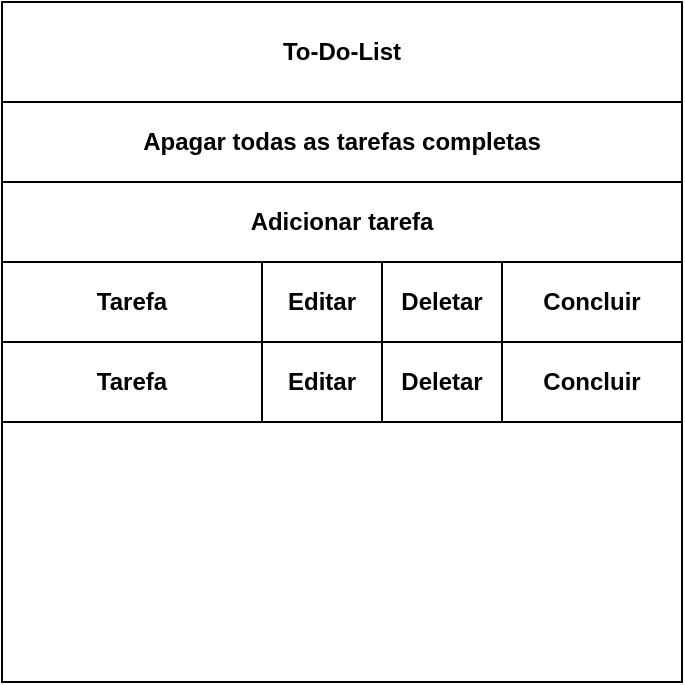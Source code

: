 <mxfile version="24.2.5" type="device">
  <diagram name="Página-1" id="EtnavGJa80yb3m-YHCb7">
    <mxGraphModel dx="1050" dy="621" grid="1" gridSize="10" guides="1" tooltips="1" connect="1" arrows="1" fold="1" page="1" pageScale="1" pageWidth="827" pageHeight="1169" math="0" shadow="0">
      <root>
        <mxCell id="0" />
        <mxCell id="1" parent="0" />
        <mxCell id="usqIkJ87GHKA2CY-LdW_-3" value="" style="whiteSpace=wrap;html=1;aspect=fixed;" vertex="1" parent="1">
          <mxGeometry x="270" y="180" width="340" height="340" as="geometry" />
        </mxCell>
        <mxCell id="usqIkJ87GHKA2CY-LdW_-4" value="&lt;b&gt;To-Do-List&lt;/b&gt;" style="rounded=0;whiteSpace=wrap;html=1;" vertex="1" parent="1">
          <mxGeometry x="270" y="180" width="340" height="50" as="geometry" />
        </mxCell>
        <mxCell id="usqIkJ87GHKA2CY-LdW_-5" value="&lt;b&gt;Tarefa&lt;/b&gt;" style="rounded=0;whiteSpace=wrap;html=1;" vertex="1" parent="1">
          <mxGeometry x="270" y="310" width="130" height="40" as="geometry" />
        </mxCell>
        <mxCell id="usqIkJ87GHKA2CY-LdW_-6" value="&lt;b&gt;Editar&lt;/b&gt;" style="rounded=0;whiteSpace=wrap;html=1;" vertex="1" parent="1">
          <mxGeometry x="400" y="310" width="60" height="40" as="geometry" />
        </mxCell>
        <mxCell id="usqIkJ87GHKA2CY-LdW_-7" value="&lt;b&gt;Apagar todas as tarefas completas&lt;/b&gt;" style="rounded=0;whiteSpace=wrap;html=1;" vertex="1" parent="1">
          <mxGeometry x="270" y="230" width="340" height="40" as="geometry" />
        </mxCell>
        <mxCell id="usqIkJ87GHKA2CY-LdW_-8" value="&lt;b&gt;Adicionar tarefa&lt;/b&gt;" style="rounded=0;whiteSpace=wrap;html=1;" vertex="1" parent="1">
          <mxGeometry x="270" y="270" width="340" height="40" as="geometry" />
        </mxCell>
        <mxCell id="usqIkJ87GHKA2CY-LdW_-9" value="&lt;b&gt;Concluir&lt;/b&gt;" style="rounded=0;whiteSpace=wrap;html=1;" vertex="1" parent="1">
          <mxGeometry x="520" y="310" width="90" height="40" as="geometry" />
        </mxCell>
        <mxCell id="usqIkJ87GHKA2CY-LdW_-11" value="&lt;b&gt;Deletar&lt;/b&gt;" style="rounded=0;whiteSpace=wrap;html=1;" vertex="1" parent="1">
          <mxGeometry x="460" y="310" width="60" height="40" as="geometry" />
        </mxCell>
        <mxCell id="usqIkJ87GHKA2CY-LdW_-12" value="&lt;b&gt;Tarefa&lt;/b&gt;" style="rounded=0;whiteSpace=wrap;html=1;" vertex="1" parent="1">
          <mxGeometry x="270" y="350" width="130" height="40" as="geometry" />
        </mxCell>
        <mxCell id="usqIkJ87GHKA2CY-LdW_-13" value="&lt;b&gt;Editar&lt;/b&gt;" style="rounded=0;whiteSpace=wrap;html=1;" vertex="1" parent="1">
          <mxGeometry x="400" y="350" width="60" height="40" as="geometry" />
        </mxCell>
        <mxCell id="usqIkJ87GHKA2CY-LdW_-14" value="&lt;b&gt;Deletar&lt;/b&gt;" style="rounded=0;whiteSpace=wrap;html=1;" vertex="1" parent="1">
          <mxGeometry x="460" y="350" width="60" height="40" as="geometry" />
        </mxCell>
        <mxCell id="usqIkJ87GHKA2CY-LdW_-15" value="&lt;b&gt;Concluir&lt;/b&gt;" style="rounded=0;whiteSpace=wrap;html=1;" vertex="1" parent="1">
          <mxGeometry x="520" y="350" width="90" height="40" as="geometry" />
        </mxCell>
      </root>
    </mxGraphModel>
  </diagram>
</mxfile>
